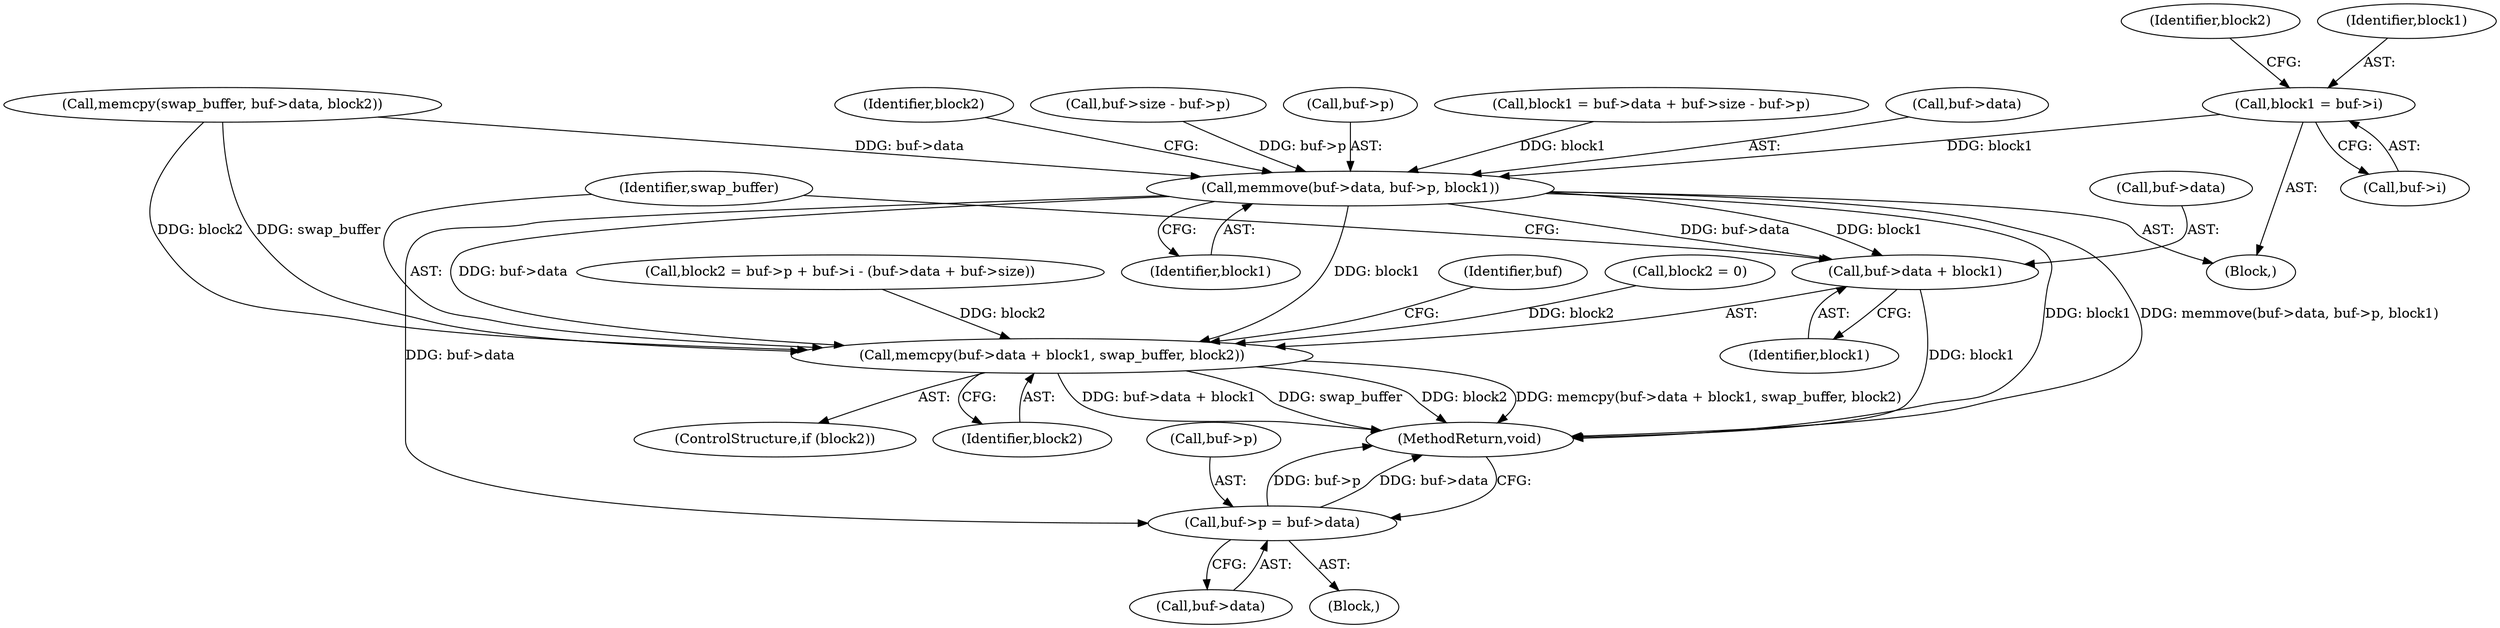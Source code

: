 digraph "1_haproxy_7ec765568883b2d4e5a2796adbeb492a22ec9bd4@pointer" {
"1000111" [label="(Call,block1 = buf->i)"];
"1000175" [label="(Call,memmove(buf->data, buf->p, block1))"];
"1000185" [label="(Call,memcpy(buf->data + block1, swap_buffer, block2))"];
"1000186" [label="(Call,buf->data + block1)"];
"1000193" [label="(Call,buf->p = buf->data)"];
"1000150" [label="(Call,block2 = buf->p + buf->i - (buf->data + buf->size))"];
"1000137" [label="(Call,block1 = buf->data + buf->size - buf->p)"];
"1000109" [label="(Block,)"];
"1000176" [label="(Call,buf->data)"];
"1000193" [label="(Call,buf->p = buf->data)"];
"1000184" [label="(Identifier,block2)"];
"1000197" [label="(Call,buf->data)"];
"1000118" [label="(Identifier,block2)"];
"1000175" [label="(Call,memmove(buf->data, buf->p, block1))"];
"1000192" [label="(Identifier,block2)"];
"1000195" [label="(Identifier,buf)"];
"1000112" [label="(Identifier,block1)"];
"1000194" [label="(Call,buf->p)"];
"1000182" [label="(Identifier,block1)"];
"1000186" [label="(Call,buf->data + block1)"];
"1000190" [label="(Identifier,block1)"];
"1000143" [label="(Call,buf->size - buf->p)"];
"1000191" [label="(Identifier,swap_buffer)"];
"1000104" [label="(Block,)"];
"1000200" [label="(MethodReturn,void)"];
"1000187" [label="(Call,buf->data)"];
"1000183" [label="(ControlStructure,if (block2))"];
"1000179" [label="(Call,buf->p)"];
"1000111" [label="(Call,block1 = buf->i)"];
"1000113" [label="(Call,buf->i)"];
"1000169" [label="(Call,memcpy(swap_buffer, buf->data, block2))"];
"1000117" [label="(Call,block2 = 0)"];
"1000185" [label="(Call,memcpy(buf->data + block1, swap_buffer, block2))"];
"1000111" -> "1000109"  [label="AST: "];
"1000111" -> "1000113"  [label="CFG: "];
"1000112" -> "1000111"  [label="AST: "];
"1000113" -> "1000111"  [label="AST: "];
"1000118" -> "1000111"  [label="CFG: "];
"1000111" -> "1000175"  [label="DDG: block1"];
"1000175" -> "1000109"  [label="AST: "];
"1000175" -> "1000182"  [label="CFG: "];
"1000176" -> "1000175"  [label="AST: "];
"1000179" -> "1000175"  [label="AST: "];
"1000182" -> "1000175"  [label="AST: "];
"1000184" -> "1000175"  [label="CFG: "];
"1000175" -> "1000200"  [label="DDG: block1"];
"1000175" -> "1000200"  [label="DDG: memmove(buf->data, buf->p, block1)"];
"1000169" -> "1000175"  [label="DDG: buf->data"];
"1000143" -> "1000175"  [label="DDG: buf->p"];
"1000137" -> "1000175"  [label="DDG: block1"];
"1000175" -> "1000185"  [label="DDG: buf->data"];
"1000175" -> "1000185"  [label="DDG: block1"];
"1000175" -> "1000186"  [label="DDG: buf->data"];
"1000175" -> "1000186"  [label="DDG: block1"];
"1000175" -> "1000193"  [label="DDG: buf->data"];
"1000185" -> "1000183"  [label="AST: "];
"1000185" -> "1000192"  [label="CFG: "];
"1000186" -> "1000185"  [label="AST: "];
"1000191" -> "1000185"  [label="AST: "];
"1000192" -> "1000185"  [label="AST: "];
"1000195" -> "1000185"  [label="CFG: "];
"1000185" -> "1000200"  [label="DDG: memcpy(buf->data + block1, swap_buffer, block2)"];
"1000185" -> "1000200"  [label="DDG: buf->data + block1"];
"1000185" -> "1000200"  [label="DDG: swap_buffer"];
"1000185" -> "1000200"  [label="DDG: block2"];
"1000169" -> "1000185"  [label="DDG: swap_buffer"];
"1000169" -> "1000185"  [label="DDG: block2"];
"1000150" -> "1000185"  [label="DDG: block2"];
"1000117" -> "1000185"  [label="DDG: block2"];
"1000186" -> "1000190"  [label="CFG: "];
"1000187" -> "1000186"  [label="AST: "];
"1000190" -> "1000186"  [label="AST: "];
"1000191" -> "1000186"  [label="CFG: "];
"1000186" -> "1000200"  [label="DDG: block1"];
"1000193" -> "1000104"  [label="AST: "];
"1000193" -> "1000197"  [label="CFG: "];
"1000194" -> "1000193"  [label="AST: "];
"1000197" -> "1000193"  [label="AST: "];
"1000200" -> "1000193"  [label="CFG: "];
"1000193" -> "1000200"  [label="DDG: buf->p"];
"1000193" -> "1000200"  [label="DDG: buf->data"];
}
